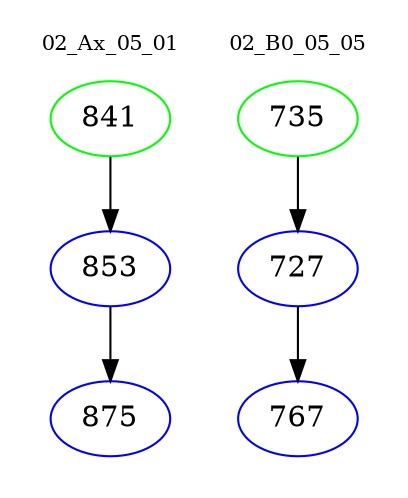 digraph{
subgraph cluster_0 {
color = white
label = "02_Ax_05_01";
fontsize=10;
T0_841 [label="841", color="green"]
T0_841 -> T0_853 [color="black"]
T0_853 [label="853", color="blue"]
T0_853 -> T0_875 [color="black"]
T0_875 [label="875", color="blue"]
}
subgraph cluster_1 {
color = white
label = "02_B0_05_05";
fontsize=10;
T1_735 [label="735", color="green"]
T1_735 -> T1_727 [color="black"]
T1_727 [label="727", color="blue"]
T1_727 -> T1_767 [color="black"]
T1_767 [label="767", color="blue"]
}
}
